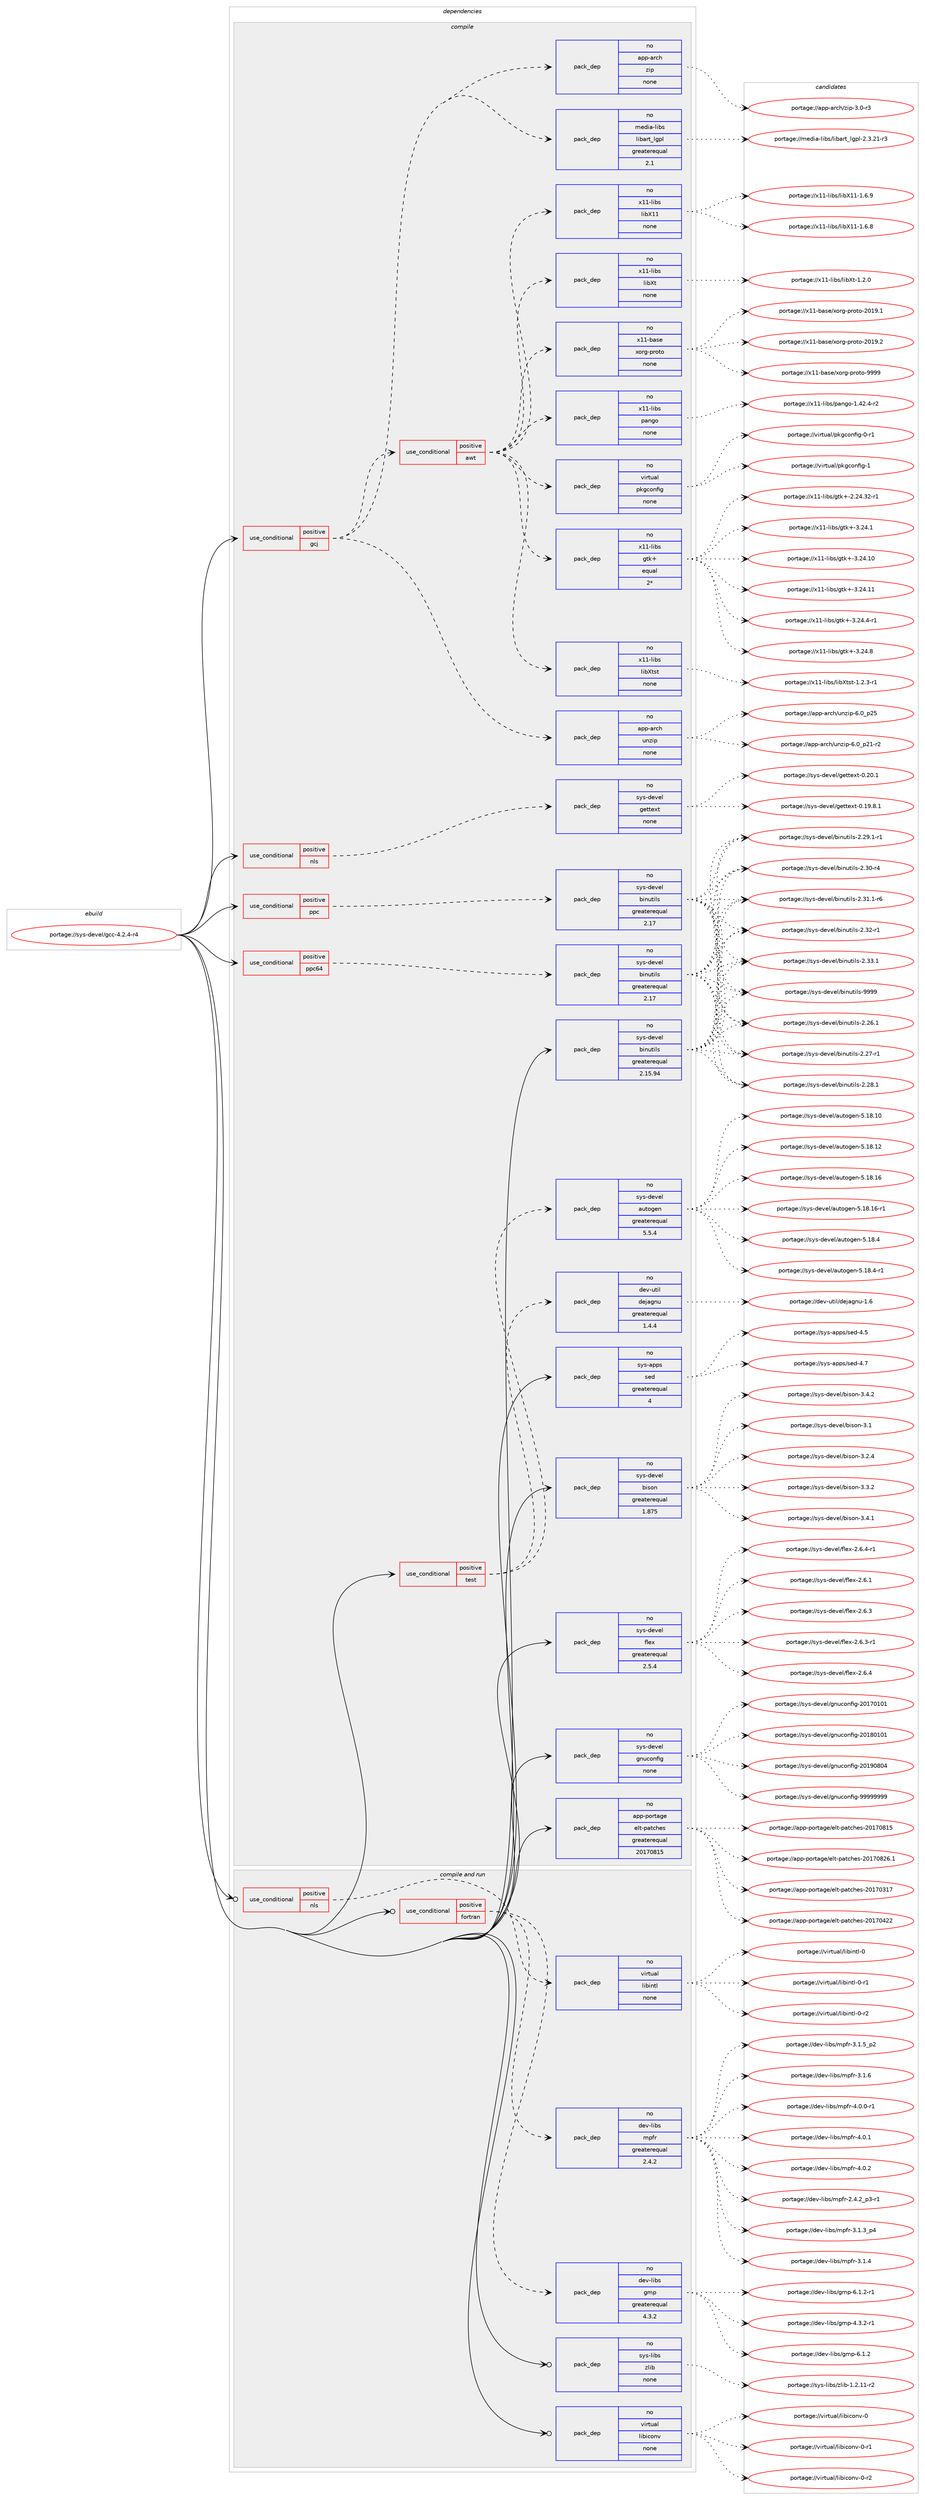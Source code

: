digraph prolog {

# *************
# Graph options
# *************

newrank=true;
concentrate=true;
compound=true;
graph [rankdir=LR,fontname=Helvetica,fontsize=10,ranksep=1.5];#, ranksep=2.5, nodesep=0.2];
edge  [arrowhead=vee];
node  [fontname=Helvetica,fontsize=10];

# **********
# The ebuild
# **********

subgraph cluster_leftcol {
color=gray;
rank=same;
label=<<i>ebuild</i>>;
id [label="portage://sys-devel/gcc-4.2.4-r4", color=red, width=4, href="../sys-devel/gcc-4.2.4-r4.svg"];
}

# ****************
# The dependencies
# ****************

subgraph cluster_midcol {
color=gray;
label=<<i>dependencies</i>>;
subgraph cluster_compile {
fillcolor="#eeeeee";
style=filled;
label=<<i>compile</i>>;
subgraph cond102321 {
dependency422430 [label=<<TABLE BORDER="0" CELLBORDER="1" CELLSPACING="0" CELLPADDING="4"><TR><TD ROWSPAN="3" CELLPADDING="10">use_conditional</TD></TR><TR><TD>positive</TD></TR><TR><TD>gcj</TD></TR></TABLE>>, shape=none, color=red];
subgraph cond102322 {
dependency422431 [label=<<TABLE BORDER="0" CELLBORDER="1" CELLSPACING="0" CELLPADDING="4"><TR><TD ROWSPAN="3" CELLPADDING="10">use_conditional</TD></TR><TR><TD>positive</TD></TR><TR><TD>awt</TD></TR></TABLE>>, shape=none, color=red];
subgraph pack313059 {
dependency422432 [label=<<TABLE BORDER="0" CELLBORDER="1" CELLSPACING="0" CELLPADDING="4" WIDTH="220"><TR><TD ROWSPAN="6" CELLPADDING="30">pack_dep</TD></TR><TR><TD WIDTH="110">no</TD></TR><TR><TD>x11-base</TD></TR><TR><TD>xorg-proto</TD></TR><TR><TD>none</TD></TR><TR><TD></TD></TR></TABLE>>, shape=none, color=blue];
}
dependency422431:e -> dependency422432:w [weight=20,style="dashed",arrowhead="vee"];
subgraph pack313060 {
dependency422433 [label=<<TABLE BORDER="0" CELLBORDER="1" CELLSPACING="0" CELLPADDING="4" WIDTH="220"><TR><TD ROWSPAN="6" CELLPADDING="30">pack_dep</TD></TR><TR><TD WIDTH="110">no</TD></TR><TR><TD>x11-libs</TD></TR><TR><TD>libXt</TD></TR><TR><TD>none</TD></TR><TR><TD></TD></TR></TABLE>>, shape=none, color=blue];
}
dependency422431:e -> dependency422433:w [weight=20,style="dashed",arrowhead="vee"];
subgraph pack313061 {
dependency422434 [label=<<TABLE BORDER="0" CELLBORDER="1" CELLSPACING="0" CELLPADDING="4" WIDTH="220"><TR><TD ROWSPAN="6" CELLPADDING="30">pack_dep</TD></TR><TR><TD WIDTH="110">no</TD></TR><TR><TD>x11-libs</TD></TR><TR><TD>libX11</TD></TR><TR><TD>none</TD></TR><TR><TD></TD></TR></TABLE>>, shape=none, color=blue];
}
dependency422431:e -> dependency422434:w [weight=20,style="dashed",arrowhead="vee"];
subgraph pack313062 {
dependency422435 [label=<<TABLE BORDER="0" CELLBORDER="1" CELLSPACING="0" CELLPADDING="4" WIDTH="220"><TR><TD ROWSPAN="6" CELLPADDING="30">pack_dep</TD></TR><TR><TD WIDTH="110">no</TD></TR><TR><TD>x11-libs</TD></TR><TR><TD>libXtst</TD></TR><TR><TD>none</TD></TR><TR><TD></TD></TR></TABLE>>, shape=none, color=blue];
}
dependency422431:e -> dependency422435:w [weight=20,style="dashed",arrowhead="vee"];
subgraph pack313063 {
dependency422436 [label=<<TABLE BORDER="0" CELLBORDER="1" CELLSPACING="0" CELLPADDING="4" WIDTH="220"><TR><TD ROWSPAN="6" CELLPADDING="30">pack_dep</TD></TR><TR><TD WIDTH="110">no</TD></TR><TR><TD>x11-libs</TD></TR><TR><TD>gtk+</TD></TR><TR><TD>equal</TD></TR><TR><TD>2*</TD></TR></TABLE>>, shape=none, color=blue];
}
dependency422431:e -> dependency422436:w [weight=20,style="dashed",arrowhead="vee"];
subgraph pack313064 {
dependency422437 [label=<<TABLE BORDER="0" CELLBORDER="1" CELLSPACING="0" CELLPADDING="4" WIDTH="220"><TR><TD ROWSPAN="6" CELLPADDING="30">pack_dep</TD></TR><TR><TD WIDTH="110">no</TD></TR><TR><TD>virtual</TD></TR><TR><TD>pkgconfig</TD></TR><TR><TD>none</TD></TR><TR><TD></TD></TR></TABLE>>, shape=none, color=blue];
}
dependency422431:e -> dependency422437:w [weight=20,style="dashed",arrowhead="vee"];
subgraph pack313065 {
dependency422438 [label=<<TABLE BORDER="0" CELLBORDER="1" CELLSPACING="0" CELLPADDING="4" WIDTH="220"><TR><TD ROWSPAN="6" CELLPADDING="30">pack_dep</TD></TR><TR><TD WIDTH="110">no</TD></TR><TR><TD>x11-libs</TD></TR><TR><TD>pango</TD></TR><TR><TD>none</TD></TR><TR><TD></TD></TR></TABLE>>, shape=none, color=blue];
}
dependency422431:e -> dependency422438:w [weight=20,style="dashed",arrowhead="vee"];
}
dependency422430:e -> dependency422431:w [weight=20,style="dashed",arrowhead="vee"];
subgraph pack313066 {
dependency422439 [label=<<TABLE BORDER="0" CELLBORDER="1" CELLSPACING="0" CELLPADDING="4" WIDTH="220"><TR><TD ROWSPAN="6" CELLPADDING="30">pack_dep</TD></TR><TR><TD WIDTH="110">no</TD></TR><TR><TD>media-libs</TD></TR><TR><TD>libart_lgpl</TD></TR><TR><TD>greaterequal</TD></TR><TR><TD>2.1</TD></TR></TABLE>>, shape=none, color=blue];
}
dependency422430:e -> dependency422439:w [weight=20,style="dashed",arrowhead="vee"];
subgraph pack313067 {
dependency422440 [label=<<TABLE BORDER="0" CELLBORDER="1" CELLSPACING="0" CELLPADDING="4" WIDTH="220"><TR><TD ROWSPAN="6" CELLPADDING="30">pack_dep</TD></TR><TR><TD WIDTH="110">no</TD></TR><TR><TD>app-arch</TD></TR><TR><TD>zip</TD></TR><TR><TD>none</TD></TR><TR><TD></TD></TR></TABLE>>, shape=none, color=blue];
}
dependency422430:e -> dependency422440:w [weight=20,style="dashed",arrowhead="vee"];
subgraph pack313068 {
dependency422441 [label=<<TABLE BORDER="0" CELLBORDER="1" CELLSPACING="0" CELLPADDING="4" WIDTH="220"><TR><TD ROWSPAN="6" CELLPADDING="30">pack_dep</TD></TR><TR><TD WIDTH="110">no</TD></TR><TR><TD>app-arch</TD></TR><TR><TD>unzip</TD></TR><TR><TD>none</TD></TR><TR><TD></TD></TR></TABLE>>, shape=none, color=blue];
}
dependency422430:e -> dependency422441:w [weight=20,style="dashed",arrowhead="vee"];
}
id:e -> dependency422430:w [weight=20,style="solid",arrowhead="vee"];
subgraph cond102323 {
dependency422442 [label=<<TABLE BORDER="0" CELLBORDER="1" CELLSPACING="0" CELLPADDING="4"><TR><TD ROWSPAN="3" CELLPADDING="10">use_conditional</TD></TR><TR><TD>positive</TD></TR><TR><TD>nls</TD></TR></TABLE>>, shape=none, color=red];
subgraph pack313069 {
dependency422443 [label=<<TABLE BORDER="0" CELLBORDER="1" CELLSPACING="0" CELLPADDING="4" WIDTH="220"><TR><TD ROWSPAN="6" CELLPADDING="30">pack_dep</TD></TR><TR><TD WIDTH="110">no</TD></TR><TR><TD>sys-devel</TD></TR><TR><TD>gettext</TD></TR><TR><TD>none</TD></TR><TR><TD></TD></TR></TABLE>>, shape=none, color=blue];
}
dependency422442:e -> dependency422443:w [weight=20,style="dashed",arrowhead="vee"];
}
id:e -> dependency422442:w [weight=20,style="solid",arrowhead="vee"];
subgraph cond102324 {
dependency422444 [label=<<TABLE BORDER="0" CELLBORDER="1" CELLSPACING="0" CELLPADDING="4"><TR><TD ROWSPAN="3" CELLPADDING="10">use_conditional</TD></TR><TR><TD>positive</TD></TR><TR><TD>ppc</TD></TR></TABLE>>, shape=none, color=red];
subgraph pack313070 {
dependency422445 [label=<<TABLE BORDER="0" CELLBORDER="1" CELLSPACING="0" CELLPADDING="4" WIDTH="220"><TR><TD ROWSPAN="6" CELLPADDING="30">pack_dep</TD></TR><TR><TD WIDTH="110">no</TD></TR><TR><TD>sys-devel</TD></TR><TR><TD>binutils</TD></TR><TR><TD>greaterequal</TD></TR><TR><TD>2.17</TD></TR></TABLE>>, shape=none, color=blue];
}
dependency422444:e -> dependency422445:w [weight=20,style="dashed",arrowhead="vee"];
}
id:e -> dependency422444:w [weight=20,style="solid",arrowhead="vee"];
subgraph cond102325 {
dependency422446 [label=<<TABLE BORDER="0" CELLBORDER="1" CELLSPACING="0" CELLPADDING="4"><TR><TD ROWSPAN="3" CELLPADDING="10">use_conditional</TD></TR><TR><TD>positive</TD></TR><TR><TD>ppc64</TD></TR></TABLE>>, shape=none, color=red];
subgraph pack313071 {
dependency422447 [label=<<TABLE BORDER="0" CELLBORDER="1" CELLSPACING="0" CELLPADDING="4" WIDTH="220"><TR><TD ROWSPAN="6" CELLPADDING="30">pack_dep</TD></TR><TR><TD WIDTH="110">no</TD></TR><TR><TD>sys-devel</TD></TR><TR><TD>binutils</TD></TR><TR><TD>greaterequal</TD></TR><TR><TD>2.17</TD></TR></TABLE>>, shape=none, color=blue];
}
dependency422446:e -> dependency422447:w [weight=20,style="dashed",arrowhead="vee"];
}
id:e -> dependency422446:w [weight=20,style="solid",arrowhead="vee"];
subgraph cond102326 {
dependency422448 [label=<<TABLE BORDER="0" CELLBORDER="1" CELLSPACING="0" CELLPADDING="4"><TR><TD ROWSPAN="3" CELLPADDING="10">use_conditional</TD></TR><TR><TD>positive</TD></TR><TR><TD>test</TD></TR></TABLE>>, shape=none, color=red];
subgraph pack313072 {
dependency422449 [label=<<TABLE BORDER="0" CELLBORDER="1" CELLSPACING="0" CELLPADDING="4" WIDTH="220"><TR><TD ROWSPAN="6" CELLPADDING="30">pack_dep</TD></TR><TR><TD WIDTH="110">no</TD></TR><TR><TD>dev-util</TD></TR><TR><TD>dejagnu</TD></TR><TR><TD>greaterequal</TD></TR><TR><TD>1.4.4</TD></TR></TABLE>>, shape=none, color=blue];
}
dependency422448:e -> dependency422449:w [weight=20,style="dashed",arrowhead="vee"];
subgraph pack313073 {
dependency422450 [label=<<TABLE BORDER="0" CELLBORDER="1" CELLSPACING="0" CELLPADDING="4" WIDTH="220"><TR><TD ROWSPAN="6" CELLPADDING="30">pack_dep</TD></TR><TR><TD WIDTH="110">no</TD></TR><TR><TD>sys-devel</TD></TR><TR><TD>autogen</TD></TR><TR><TD>greaterequal</TD></TR><TR><TD>5.5.4</TD></TR></TABLE>>, shape=none, color=blue];
}
dependency422448:e -> dependency422450:w [weight=20,style="dashed",arrowhead="vee"];
}
id:e -> dependency422448:w [weight=20,style="solid",arrowhead="vee"];
subgraph pack313074 {
dependency422451 [label=<<TABLE BORDER="0" CELLBORDER="1" CELLSPACING="0" CELLPADDING="4" WIDTH="220"><TR><TD ROWSPAN="6" CELLPADDING="30">pack_dep</TD></TR><TR><TD WIDTH="110">no</TD></TR><TR><TD>app-portage</TD></TR><TR><TD>elt-patches</TD></TR><TR><TD>greaterequal</TD></TR><TR><TD>20170815</TD></TR></TABLE>>, shape=none, color=blue];
}
id:e -> dependency422451:w [weight=20,style="solid",arrowhead="vee"];
subgraph pack313075 {
dependency422452 [label=<<TABLE BORDER="0" CELLBORDER="1" CELLSPACING="0" CELLPADDING="4" WIDTH="220"><TR><TD ROWSPAN="6" CELLPADDING="30">pack_dep</TD></TR><TR><TD WIDTH="110">no</TD></TR><TR><TD>sys-apps</TD></TR><TR><TD>sed</TD></TR><TR><TD>greaterequal</TD></TR><TR><TD>4</TD></TR></TABLE>>, shape=none, color=blue];
}
id:e -> dependency422452:w [weight=20,style="solid",arrowhead="vee"];
subgraph pack313076 {
dependency422453 [label=<<TABLE BORDER="0" CELLBORDER="1" CELLSPACING="0" CELLPADDING="4" WIDTH="220"><TR><TD ROWSPAN="6" CELLPADDING="30">pack_dep</TD></TR><TR><TD WIDTH="110">no</TD></TR><TR><TD>sys-devel</TD></TR><TR><TD>binutils</TD></TR><TR><TD>greaterequal</TD></TR><TR><TD>2.15.94</TD></TR></TABLE>>, shape=none, color=blue];
}
id:e -> dependency422453:w [weight=20,style="solid",arrowhead="vee"];
subgraph pack313077 {
dependency422454 [label=<<TABLE BORDER="0" CELLBORDER="1" CELLSPACING="0" CELLPADDING="4" WIDTH="220"><TR><TD ROWSPAN="6" CELLPADDING="30">pack_dep</TD></TR><TR><TD WIDTH="110">no</TD></TR><TR><TD>sys-devel</TD></TR><TR><TD>bison</TD></TR><TR><TD>greaterequal</TD></TR><TR><TD>1.875</TD></TR></TABLE>>, shape=none, color=blue];
}
id:e -> dependency422454:w [weight=20,style="solid",arrowhead="vee"];
subgraph pack313078 {
dependency422455 [label=<<TABLE BORDER="0" CELLBORDER="1" CELLSPACING="0" CELLPADDING="4" WIDTH="220"><TR><TD ROWSPAN="6" CELLPADDING="30">pack_dep</TD></TR><TR><TD WIDTH="110">no</TD></TR><TR><TD>sys-devel</TD></TR><TR><TD>flex</TD></TR><TR><TD>greaterequal</TD></TR><TR><TD>2.5.4</TD></TR></TABLE>>, shape=none, color=blue];
}
id:e -> dependency422455:w [weight=20,style="solid",arrowhead="vee"];
subgraph pack313079 {
dependency422456 [label=<<TABLE BORDER="0" CELLBORDER="1" CELLSPACING="0" CELLPADDING="4" WIDTH="220"><TR><TD ROWSPAN="6" CELLPADDING="30">pack_dep</TD></TR><TR><TD WIDTH="110">no</TD></TR><TR><TD>sys-devel</TD></TR><TR><TD>gnuconfig</TD></TR><TR><TD>none</TD></TR><TR><TD></TD></TR></TABLE>>, shape=none, color=blue];
}
id:e -> dependency422456:w [weight=20,style="solid",arrowhead="vee"];
}
subgraph cluster_compileandrun {
fillcolor="#eeeeee";
style=filled;
label=<<i>compile and run</i>>;
subgraph cond102327 {
dependency422457 [label=<<TABLE BORDER="0" CELLBORDER="1" CELLSPACING="0" CELLPADDING="4"><TR><TD ROWSPAN="3" CELLPADDING="10">use_conditional</TD></TR><TR><TD>positive</TD></TR><TR><TD>fortran</TD></TR></TABLE>>, shape=none, color=red];
subgraph pack313080 {
dependency422458 [label=<<TABLE BORDER="0" CELLBORDER="1" CELLSPACING="0" CELLPADDING="4" WIDTH="220"><TR><TD ROWSPAN="6" CELLPADDING="30">pack_dep</TD></TR><TR><TD WIDTH="110">no</TD></TR><TR><TD>dev-libs</TD></TR><TR><TD>gmp</TD></TR><TR><TD>greaterequal</TD></TR><TR><TD>4.3.2</TD></TR></TABLE>>, shape=none, color=blue];
}
dependency422457:e -> dependency422458:w [weight=20,style="dashed",arrowhead="vee"];
subgraph pack313081 {
dependency422459 [label=<<TABLE BORDER="0" CELLBORDER="1" CELLSPACING="0" CELLPADDING="4" WIDTH="220"><TR><TD ROWSPAN="6" CELLPADDING="30">pack_dep</TD></TR><TR><TD WIDTH="110">no</TD></TR><TR><TD>dev-libs</TD></TR><TR><TD>mpfr</TD></TR><TR><TD>greaterequal</TD></TR><TR><TD>2.4.2</TD></TR></TABLE>>, shape=none, color=blue];
}
dependency422457:e -> dependency422459:w [weight=20,style="dashed",arrowhead="vee"];
}
id:e -> dependency422457:w [weight=20,style="solid",arrowhead="odotvee"];
subgraph cond102328 {
dependency422460 [label=<<TABLE BORDER="0" CELLBORDER="1" CELLSPACING="0" CELLPADDING="4"><TR><TD ROWSPAN="3" CELLPADDING="10">use_conditional</TD></TR><TR><TD>positive</TD></TR><TR><TD>nls</TD></TR></TABLE>>, shape=none, color=red];
subgraph pack313082 {
dependency422461 [label=<<TABLE BORDER="0" CELLBORDER="1" CELLSPACING="0" CELLPADDING="4" WIDTH="220"><TR><TD ROWSPAN="6" CELLPADDING="30">pack_dep</TD></TR><TR><TD WIDTH="110">no</TD></TR><TR><TD>virtual</TD></TR><TR><TD>libintl</TD></TR><TR><TD>none</TD></TR><TR><TD></TD></TR></TABLE>>, shape=none, color=blue];
}
dependency422460:e -> dependency422461:w [weight=20,style="dashed",arrowhead="vee"];
}
id:e -> dependency422460:w [weight=20,style="solid",arrowhead="odotvee"];
subgraph pack313083 {
dependency422462 [label=<<TABLE BORDER="0" CELLBORDER="1" CELLSPACING="0" CELLPADDING="4" WIDTH="220"><TR><TD ROWSPAN="6" CELLPADDING="30">pack_dep</TD></TR><TR><TD WIDTH="110">no</TD></TR><TR><TD>sys-libs</TD></TR><TR><TD>zlib</TD></TR><TR><TD>none</TD></TR><TR><TD></TD></TR></TABLE>>, shape=none, color=blue];
}
id:e -> dependency422462:w [weight=20,style="solid",arrowhead="odotvee"];
subgraph pack313084 {
dependency422463 [label=<<TABLE BORDER="0" CELLBORDER="1" CELLSPACING="0" CELLPADDING="4" WIDTH="220"><TR><TD ROWSPAN="6" CELLPADDING="30">pack_dep</TD></TR><TR><TD WIDTH="110">no</TD></TR><TR><TD>virtual</TD></TR><TR><TD>libiconv</TD></TR><TR><TD>none</TD></TR><TR><TD></TD></TR></TABLE>>, shape=none, color=blue];
}
id:e -> dependency422463:w [weight=20,style="solid",arrowhead="odotvee"];
}
subgraph cluster_run {
fillcolor="#eeeeee";
style=filled;
label=<<i>run</i>>;
}
}

# **************
# The candidates
# **************

subgraph cluster_choices {
rank=same;
color=gray;
label=<<i>candidates</i>>;

subgraph choice313059 {
color=black;
nodesep=1;
choiceportage1204949459897115101471201111141034511211411111611145504849574649 [label="portage://x11-base/xorg-proto-2019.1", color=red, width=4,href="../x11-base/xorg-proto-2019.1.svg"];
choiceportage1204949459897115101471201111141034511211411111611145504849574650 [label="portage://x11-base/xorg-proto-2019.2", color=red, width=4,href="../x11-base/xorg-proto-2019.2.svg"];
choiceportage120494945989711510147120111114103451121141111161114557575757 [label="portage://x11-base/xorg-proto-9999", color=red, width=4,href="../x11-base/xorg-proto-9999.svg"];
dependency422432:e -> choiceportage1204949459897115101471201111141034511211411111611145504849574649:w [style=dotted,weight="100"];
dependency422432:e -> choiceportage1204949459897115101471201111141034511211411111611145504849574650:w [style=dotted,weight="100"];
dependency422432:e -> choiceportage120494945989711510147120111114103451121141111161114557575757:w [style=dotted,weight="100"];
}
subgraph choice313060 {
color=black;
nodesep=1;
choiceportage12049494510810598115471081059888116454946504648 [label="portage://x11-libs/libXt-1.2.0", color=red, width=4,href="../x11-libs/libXt-1.2.0.svg"];
dependency422433:e -> choiceportage12049494510810598115471081059888116454946504648:w [style=dotted,weight="100"];
}
subgraph choice313061 {
color=black;
nodesep=1;
choiceportage120494945108105981154710810598884949454946544656 [label="portage://x11-libs/libX11-1.6.8", color=red, width=4,href="../x11-libs/libX11-1.6.8.svg"];
choiceportage120494945108105981154710810598884949454946544657 [label="portage://x11-libs/libX11-1.6.9", color=red, width=4,href="../x11-libs/libX11-1.6.9.svg"];
dependency422434:e -> choiceportage120494945108105981154710810598884949454946544656:w [style=dotted,weight="100"];
dependency422434:e -> choiceportage120494945108105981154710810598884949454946544657:w [style=dotted,weight="100"];
}
subgraph choice313062 {
color=black;
nodesep=1;
choiceportage120494945108105981154710810598881161151164549465046514511449 [label="portage://x11-libs/libXtst-1.2.3-r1", color=red, width=4,href="../x11-libs/libXtst-1.2.3-r1.svg"];
dependency422435:e -> choiceportage120494945108105981154710810598881161151164549465046514511449:w [style=dotted,weight="100"];
}
subgraph choice313063 {
color=black;
nodesep=1;
choiceportage12049494510810598115471031161074345504650524651504511449 [label="portage://x11-libs/gtk+-2.24.32-r1", color=red, width=4,href="../x11-libs/gtk+-2.24.32-r1.svg"];
choiceportage12049494510810598115471031161074345514650524649 [label="portage://x11-libs/gtk+-3.24.1", color=red, width=4,href="../x11-libs/gtk+-3.24.1.svg"];
choiceportage1204949451081059811547103116107434551465052464948 [label="portage://x11-libs/gtk+-3.24.10", color=red, width=4,href="../x11-libs/gtk+-3.24.10.svg"];
choiceportage1204949451081059811547103116107434551465052464949 [label="portage://x11-libs/gtk+-3.24.11", color=red, width=4,href="../x11-libs/gtk+-3.24.11.svg"];
choiceportage120494945108105981154710311610743455146505246524511449 [label="portage://x11-libs/gtk+-3.24.4-r1", color=red, width=4,href="../x11-libs/gtk+-3.24.4-r1.svg"];
choiceportage12049494510810598115471031161074345514650524656 [label="portage://x11-libs/gtk+-3.24.8", color=red, width=4,href="../x11-libs/gtk+-3.24.8.svg"];
dependency422436:e -> choiceportage12049494510810598115471031161074345504650524651504511449:w [style=dotted,weight="100"];
dependency422436:e -> choiceportage12049494510810598115471031161074345514650524649:w [style=dotted,weight="100"];
dependency422436:e -> choiceportage1204949451081059811547103116107434551465052464948:w [style=dotted,weight="100"];
dependency422436:e -> choiceportage1204949451081059811547103116107434551465052464949:w [style=dotted,weight="100"];
dependency422436:e -> choiceportage120494945108105981154710311610743455146505246524511449:w [style=dotted,weight="100"];
dependency422436:e -> choiceportage12049494510810598115471031161074345514650524656:w [style=dotted,weight="100"];
}
subgraph choice313064 {
color=black;
nodesep=1;
choiceportage11810511411611797108471121071039911111010210510345484511449 [label="portage://virtual/pkgconfig-0-r1", color=red, width=4,href="../virtual/pkgconfig-0-r1.svg"];
choiceportage1181051141161179710847112107103991111101021051034549 [label="portage://virtual/pkgconfig-1", color=red, width=4,href="../virtual/pkgconfig-1.svg"];
dependency422437:e -> choiceportage11810511411611797108471121071039911111010210510345484511449:w [style=dotted,weight="100"];
dependency422437:e -> choiceportage1181051141161179710847112107103991111101021051034549:w [style=dotted,weight="100"];
}
subgraph choice313065 {
color=black;
nodesep=1;
choiceportage120494945108105981154711297110103111454946525046524511450 [label="portage://x11-libs/pango-1.42.4-r2", color=red, width=4,href="../x11-libs/pango-1.42.4-r2.svg"];
dependency422438:e -> choiceportage120494945108105981154711297110103111454946525046524511450:w [style=dotted,weight="100"];
}
subgraph choice313066 {
color=black;
nodesep=1;
choiceportage10910110010597451081059811547108105989711411695108103112108455046514650494511451 [label="portage://media-libs/libart_lgpl-2.3.21-r3", color=red, width=4,href="../media-libs/libart_lgpl-2.3.21-r3.svg"];
dependency422439:e -> choiceportage10910110010597451081059811547108105989711411695108103112108455046514650494511451:w [style=dotted,weight="100"];
}
subgraph choice313067 {
color=black;
nodesep=1;
choiceportage9711211245971149910447122105112455146484511451 [label="portage://app-arch/zip-3.0-r3", color=red, width=4,href="../app-arch/zip-3.0-r3.svg"];
dependency422440:e -> choiceportage9711211245971149910447122105112455146484511451:w [style=dotted,weight="100"];
}
subgraph choice313068 {
color=black;
nodesep=1;
choiceportage9711211245971149910447117110122105112455446489511250494511450 [label="portage://app-arch/unzip-6.0_p21-r2", color=red, width=4,href="../app-arch/unzip-6.0_p21-r2.svg"];
choiceportage971121124597114991044711711012210511245544648951125053 [label="portage://app-arch/unzip-6.0_p25", color=red, width=4,href="../app-arch/unzip-6.0_p25.svg"];
dependency422441:e -> choiceportage9711211245971149910447117110122105112455446489511250494511450:w [style=dotted,weight="100"];
dependency422441:e -> choiceportage971121124597114991044711711012210511245544648951125053:w [style=dotted,weight="100"];
}
subgraph choice313069 {
color=black;
nodesep=1;
choiceportage1151211154510010111810110847103101116116101120116454846495746564649 [label="portage://sys-devel/gettext-0.19.8.1", color=red, width=4,href="../sys-devel/gettext-0.19.8.1.svg"];
choiceportage115121115451001011181011084710310111611610112011645484650484649 [label="portage://sys-devel/gettext-0.20.1", color=red, width=4,href="../sys-devel/gettext-0.20.1.svg"];
dependency422443:e -> choiceportage1151211154510010111810110847103101116116101120116454846495746564649:w [style=dotted,weight="100"];
dependency422443:e -> choiceportage115121115451001011181011084710310111611610112011645484650484649:w [style=dotted,weight="100"];
}
subgraph choice313070 {
color=black;
nodesep=1;
choiceportage11512111545100101118101108479810511011711610510811545504650544649 [label="portage://sys-devel/binutils-2.26.1", color=red, width=4,href="../sys-devel/binutils-2.26.1.svg"];
choiceportage11512111545100101118101108479810511011711610510811545504650554511449 [label="portage://sys-devel/binutils-2.27-r1", color=red, width=4,href="../sys-devel/binutils-2.27-r1.svg"];
choiceportage11512111545100101118101108479810511011711610510811545504650564649 [label="portage://sys-devel/binutils-2.28.1", color=red, width=4,href="../sys-devel/binutils-2.28.1.svg"];
choiceportage115121115451001011181011084798105110117116105108115455046505746494511449 [label="portage://sys-devel/binutils-2.29.1-r1", color=red, width=4,href="../sys-devel/binutils-2.29.1-r1.svg"];
choiceportage11512111545100101118101108479810511011711610510811545504651484511452 [label="portage://sys-devel/binutils-2.30-r4", color=red, width=4,href="../sys-devel/binutils-2.30-r4.svg"];
choiceportage115121115451001011181011084798105110117116105108115455046514946494511454 [label="portage://sys-devel/binutils-2.31.1-r6", color=red, width=4,href="../sys-devel/binutils-2.31.1-r6.svg"];
choiceportage11512111545100101118101108479810511011711610510811545504651504511449 [label="portage://sys-devel/binutils-2.32-r1", color=red, width=4,href="../sys-devel/binutils-2.32-r1.svg"];
choiceportage11512111545100101118101108479810511011711610510811545504651514649 [label="portage://sys-devel/binutils-2.33.1", color=red, width=4,href="../sys-devel/binutils-2.33.1.svg"];
choiceportage1151211154510010111810110847981051101171161051081154557575757 [label="portage://sys-devel/binutils-9999", color=red, width=4,href="../sys-devel/binutils-9999.svg"];
dependency422445:e -> choiceportage11512111545100101118101108479810511011711610510811545504650544649:w [style=dotted,weight="100"];
dependency422445:e -> choiceportage11512111545100101118101108479810511011711610510811545504650554511449:w [style=dotted,weight="100"];
dependency422445:e -> choiceportage11512111545100101118101108479810511011711610510811545504650564649:w [style=dotted,weight="100"];
dependency422445:e -> choiceportage115121115451001011181011084798105110117116105108115455046505746494511449:w [style=dotted,weight="100"];
dependency422445:e -> choiceportage11512111545100101118101108479810511011711610510811545504651484511452:w [style=dotted,weight="100"];
dependency422445:e -> choiceportage115121115451001011181011084798105110117116105108115455046514946494511454:w [style=dotted,weight="100"];
dependency422445:e -> choiceportage11512111545100101118101108479810511011711610510811545504651504511449:w [style=dotted,weight="100"];
dependency422445:e -> choiceportage11512111545100101118101108479810511011711610510811545504651514649:w [style=dotted,weight="100"];
dependency422445:e -> choiceportage1151211154510010111810110847981051101171161051081154557575757:w [style=dotted,weight="100"];
}
subgraph choice313071 {
color=black;
nodesep=1;
choiceportage11512111545100101118101108479810511011711610510811545504650544649 [label="portage://sys-devel/binutils-2.26.1", color=red, width=4,href="../sys-devel/binutils-2.26.1.svg"];
choiceportage11512111545100101118101108479810511011711610510811545504650554511449 [label="portage://sys-devel/binutils-2.27-r1", color=red, width=4,href="../sys-devel/binutils-2.27-r1.svg"];
choiceportage11512111545100101118101108479810511011711610510811545504650564649 [label="portage://sys-devel/binutils-2.28.1", color=red, width=4,href="../sys-devel/binutils-2.28.1.svg"];
choiceportage115121115451001011181011084798105110117116105108115455046505746494511449 [label="portage://sys-devel/binutils-2.29.1-r1", color=red, width=4,href="../sys-devel/binutils-2.29.1-r1.svg"];
choiceportage11512111545100101118101108479810511011711610510811545504651484511452 [label="portage://sys-devel/binutils-2.30-r4", color=red, width=4,href="../sys-devel/binutils-2.30-r4.svg"];
choiceportage115121115451001011181011084798105110117116105108115455046514946494511454 [label="portage://sys-devel/binutils-2.31.1-r6", color=red, width=4,href="../sys-devel/binutils-2.31.1-r6.svg"];
choiceportage11512111545100101118101108479810511011711610510811545504651504511449 [label="portage://sys-devel/binutils-2.32-r1", color=red, width=4,href="../sys-devel/binutils-2.32-r1.svg"];
choiceportage11512111545100101118101108479810511011711610510811545504651514649 [label="portage://sys-devel/binutils-2.33.1", color=red, width=4,href="../sys-devel/binutils-2.33.1.svg"];
choiceportage1151211154510010111810110847981051101171161051081154557575757 [label="portage://sys-devel/binutils-9999", color=red, width=4,href="../sys-devel/binutils-9999.svg"];
dependency422447:e -> choiceportage11512111545100101118101108479810511011711610510811545504650544649:w [style=dotted,weight="100"];
dependency422447:e -> choiceportage11512111545100101118101108479810511011711610510811545504650554511449:w [style=dotted,weight="100"];
dependency422447:e -> choiceportage11512111545100101118101108479810511011711610510811545504650564649:w [style=dotted,weight="100"];
dependency422447:e -> choiceportage115121115451001011181011084798105110117116105108115455046505746494511449:w [style=dotted,weight="100"];
dependency422447:e -> choiceportage11512111545100101118101108479810511011711610510811545504651484511452:w [style=dotted,weight="100"];
dependency422447:e -> choiceportage115121115451001011181011084798105110117116105108115455046514946494511454:w [style=dotted,weight="100"];
dependency422447:e -> choiceportage11512111545100101118101108479810511011711610510811545504651504511449:w [style=dotted,weight="100"];
dependency422447:e -> choiceportage11512111545100101118101108479810511011711610510811545504651514649:w [style=dotted,weight="100"];
dependency422447:e -> choiceportage1151211154510010111810110847981051101171161051081154557575757:w [style=dotted,weight="100"];
}
subgraph choice313072 {
color=black;
nodesep=1;
choiceportage10010111845117116105108471001011069710311011745494654 [label="portage://dev-util/dejagnu-1.6", color=red, width=4,href="../dev-util/dejagnu-1.6.svg"];
dependency422449:e -> choiceportage10010111845117116105108471001011069710311011745494654:w [style=dotted,weight="100"];
}
subgraph choice313073 {
color=black;
nodesep=1;
choiceportage1151211154510010111810110847971171161111031011104553464956464948 [label="portage://sys-devel/autogen-5.18.10", color=red, width=4,href="../sys-devel/autogen-5.18.10.svg"];
choiceportage1151211154510010111810110847971171161111031011104553464956464950 [label="portage://sys-devel/autogen-5.18.12", color=red, width=4,href="../sys-devel/autogen-5.18.12.svg"];
choiceportage1151211154510010111810110847971171161111031011104553464956464954 [label="portage://sys-devel/autogen-5.18.16", color=red, width=4,href="../sys-devel/autogen-5.18.16.svg"];
choiceportage11512111545100101118101108479711711611110310111045534649564649544511449 [label="portage://sys-devel/autogen-5.18.16-r1", color=red, width=4,href="../sys-devel/autogen-5.18.16-r1.svg"];
choiceportage11512111545100101118101108479711711611110310111045534649564652 [label="portage://sys-devel/autogen-5.18.4", color=red, width=4,href="../sys-devel/autogen-5.18.4.svg"];
choiceportage115121115451001011181011084797117116111103101110455346495646524511449 [label="portage://sys-devel/autogen-5.18.4-r1", color=red, width=4,href="../sys-devel/autogen-5.18.4-r1.svg"];
dependency422450:e -> choiceportage1151211154510010111810110847971171161111031011104553464956464948:w [style=dotted,weight="100"];
dependency422450:e -> choiceportage1151211154510010111810110847971171161111031011104553464956464950:w [style=dotted,weight="100"];
dependency422450:e -> choiceportage1151211154510010111810110847971171161111031011104553464956464954:w [style=dotted,weight="100"];
dependency422450:e -> choiceportage11512111545100101118101108479711711611110310111045534649564649544511449:w [style=dotted,weight="100"];
dependency422450:e -> choiceportage11512111545100101118101108479711711611110310111045534649564652:w [style=dotted,weight="100"];
dependency422450:e -> choiceportage115121115451001011181011084797117116111103101110455346495646524511449:w [style=dotted,weight="100"];
}
subgraph choice313074 {
color=black;
nodesep=1;
choiceportage97112112451121111141169710310147101108116451129711699104101115455048495548514955 [label="portage://app-portage/elt-patches-20170317", color=red, width=4,href="../app-portage/elt-patches-20170317.svg"];
choiceportage97112112451121111141169710310147101108116451129711699104101115455048495548525050 [label="portage://app-portage/elt-patches-20170422", color=red, width=4,href="../app-portage/elt-patches-20170422.svg"];
choiceportage97112112451121111141169710310147101108116451129711699104101115455048495548564953 [label="portage://app-portage/elt-patches-20170815", color=red, width=4,href="../app-portage/elt-patches-20170815.svg"];
choiceportage971121124511211111411697103101471011081164511297116991041011154550484955485650544649 [label="portage://app-portage/elt-patches-20170826.1", color=red, width=4,href="../app-portage/elt-patches-20170826.1.svg"];
dependency422451:e -> choiceportage97112112451121111141169710310147101108116451129711699104101115455048495548514955:w [style=dotted,weight="100"];
dependency422451:e -> choiceportage97112112451121111141169710310147101108116451129711699104101115455048495548525050:w [style=dotted,weight="100"];
dependency422451:e -> choiceportage97112112451121111141169710310147101108116451129711699104101115455048495548564953:w [style=dotted,weight="100"];
dependency422451:e -> choiceportage971121124511211111411697103101471011081164511297116991041011154550484955485650544649:w [style=dotted,weight="100"];
}
subgraph choice313075 {
color=black;
nodesep=1;
choiceportage11512111545971121121154711510110045524653 [label="portage://sys-apps/sed-4.5", color=red, width=4,href="../sys-apps/sed-4.5.svg"];
choiceportage11512111545971121121154711510110045524655 [label="portage://sys-apps/sed-4.7", color=red, width=4,href="../sys-apps/sed-4.7.svg"];
dependency422452:e -> choiceportage11512111545971121121154711510110045524653:w [style=dotted,weight="100"];
dependency422452:e -> choiceportage11512111545971121121154711510110045524655:w [style=dotted,weight="100"];
}
subgraph choice313076 {
color=black;
nodesep=1;
choiceportage11512111545100101118101108479810511011711610510811545504650544649 [label="portage://sys-devel/binutils-2.26.1", color=red, width=4,href="../sys-devel/binutils-2.26.1.svg"];
choiceportage11512111545100101118101108479810511011711610510811545504650554511449 [label="portage://sys-devel/binutils-2.27-r1", color=red, width=4,href="../sys-devel/binutils-2.27-r1.svg"];
choiceportage11512111545100101118101108479810511011711610510811545504650564649 [label="portage://sys-devel/binutils-2.28.1", color=red, width=4,href="../sys-devel/binutils-2.28.1.svg"];
choiceportage115121115451001011181011084798105110117116105108115455046505746494511449 [label="portage://sys-devel/binutils-2.29.1-r1", color=red, width=4,href="../sys-devel/binutils-2.29.1-r1.svg"];
choiceportage11512111545100101118101108479810511011711610510811545504651484511452 [label="portage://sys-devel/binutils-2.30-r4", color=red, width=4,href="../sys-devel/binutils-2.30-r4.svg"];
choiceportage115121115451001011181011084798105110117116105108115455046514946494511454 [label="portage://sys-devel/binutils-2.31.1-r6", color=red, width=4,href="../sys-devel/binutils-2.31.1-r6.svg"];
choiceportage11512111545100101118101108479810511011711610510811545504651504511449 [label="portage://sys-devel/binutils-2.32-r1", color=red, width=4,href="../sys-devel/binutils-2.32-r1.svg"];
choiceportage11512111545100101118101108479810511011711610510811545504651514649 [label="portage://sys-devel/binutils-2.33.1", color=red, width=4,href="../sys-devel/binutils-2.33.1.svg"];
choiceportage1151211154510010111810110847981051101171161051081154557575757 [label="portage://sys-devel/binutils-9999", color=red, width=4,href="../sys-devel/binutils-9999.svg"];
dependency422453:e -> choiceportage11512111545100101118101108479810511011711610510811545504650544649:w [style=dotted,weight="100"];
dependency422453:e -> choiceportage11512111545100101118101108479810511011711610510811545504650554511449:w [style=dotted,weight="100"];
dependency422453:e -> choiceportage11512111545100101118101108479810511011711610510811545504650564649:w [style=dotted,weight="100"];
dependency422453:e -> choiceportage115121115451001011181011084798105110117116105108115455046505746494511449:w [style=dotted,weight="100"];
dependency422453:e -> choiceportage11512111545100101118101108479810511011711610510811545504651484511452:w [style=dotted,weight="100"];
dependency422453:e -> choiceportage115121115451001011181011084798105110117116105108115455046514946494511454:w [style=dotted,weight="100"];
dependency422453:e -> choiceportage11512111545100101118101108479810511011711610510811545504651504511449:w [style=dotted,weight="100"];
dependency422453:e -> choiceportage11512111545100101118101108479810511011711610510811545504651514649:w [style=dotted,weight="100"];
dependency422453:e -> choiceportage1151211154510010111810110847981051101171161051081154557575757:w [style=dotted,weight="100"];
}
subgraph choice313077 {
color=black;
nodesep=1;
choiceportage11512111545100101118101108479810511511111045514649 [label="portage://sys-devel/bison-3.1", color=red, width=4,href="../sys-devel/bison-3.1.svg"];
choiceportage115121115451001011181011084798105115111110455146504652 [label="portage://sys-devel/bison-3.2.4", color=red, width=4,href="../sys-devel/bison-3.2.4.svg"];
choiceportage115121115451001011181011084798105115111110455146514650 [label="portage://sys-devel/bison-3.3.2", color=red, width=4,href="../sys-devel/bison-3.3.2.svg"];
choiceportage115121115451001011181011084798105115111110455146524649 [label="portage://sys-devel/bison-3.4.1", color=red, width=4,href="../sys-devel/bison-3.4.1.svg"];
choiceportage115121115451001011181011084798105115111110455146524650 [label="portage://sys-devel/bison-3.4.2", color=red, width=4,href="../sys-devel/bison-3.4.2.svg"];
dependency422454:e -> choiceportage11512111545100101118101108479810511511111045514649:w [style=dotted,weight="100"];
dependency422454:e -> choiceportage115121115451001011181011084798105115111110455146504652:w [style=dotted,weight="100"];
dependency422454:e -> choiceportage115121115451001011181011084798105115111110455146514650:w [style=dotted,weight="100"];
dependency422454:e -> choiceportage115121115451001011181011084798105115111110455146524649:w [style=dotted,weight="100"];
dependency422454:e -> choiceportage115121115451001011181011084798105115111110455146524650:w [style=dotted,weight="100"];
}
subgraph choice313078 {
color=black;
nodesep=1;
choiceportage1151211154510010111810110847102108101120455046544649 [label="portage://sys-devel/flex-2.6.1", color=red, width=4,href="../sys-devel/flex-2.6.1.svg"];
choiceportage1151211154510010111810110847102108101120455046544651 [label="portage://sys-devel/flex-2.6.3", color=red, width=4,href="../sys-devel/flex-2.6.3.svg"];
choiceportage11512111545100101118101108471021081011204550465446514511449 [label="portage://sys-devel/flex-2.6.3-r1", color=red, width=4,href="../sys-devel/flex-2.6.3-r1.svg"];
choiceportage1151211154510010111810110847102108101120455046544652 [label="portage://sys-devel/flex-2.6.4", color=red, width=4,href="../sys-devel/flex-2.6.4.svg"];
choiceportage11512111545100101118101108471021081011204550465446524511449 [label="portage://sys-devel/flex-2.6.4-r1", color=red, width=4,href="../sys-devel/flex-2.6.4-r1.svg"];
dependency422455:e -> choiceportage1151211154510010111810110847102108101120455046544649:w [style=dotted,weight="100"];
dependency422455:e -> choiceportage1151211154510010111810110847102108101120455046544651:w [style=dotted,weight="100"];
dependency422455:e -> choiceportage11512111545100101118101108471021081011204550465446514511449:w [style=dotted,weight="100"];
dependency422455:e -> choiceportage1151211154510010111810110847102108101120455046544652:w [style=dotted,weight="100"];
dependency422455:e -> choiceportage11512111545100101118101108471021081011204550465446524511449:w [style=dotted,weight="100"];
}
subgraph choice313079 {
color=black;
nodesep=1;
choiceportage115121115451001011181011084710311011799111110102105103455048495548494849 [label="portage://sys-devel/gnuconfig-20170101", color=red, width=4,href="../sys-devel/gnuconfig-20170101.svg"];
choiceportage115121115451001011181011084710311011799111110102105103455048495648494849 [label="portage://sys-devel/gnuconfig-20180101", color=red, width=4,href="../sys-devel/gnuconfig-20180101.svg"];
choiceportage115121115451001011181011084710311011799111110102105103455048495748564852 [label="portage://sys-devel/gnuconfig-20190804", color=red, width=4,href="../sys-devel/gnuconfig-20190804.svg"];
choiceportage115121115451001011181011084710311011799111110102105103455757575757575757 [label="portage://sys-devel/gnuconfig-99999999", color=red, width=4,href="../sys-devel/gnuconfig-99999999.svg"];
dependency422456:e -> choiceportage115121115451001011181011084710311011799111110102105103455048495548494849:w [style=dotted,weight="100"];
dependency422456:e -> choiceportage115121115451001011181011084710311011799111110102105103455048495648494849:w [style=dotted,weight="100"];
dependency422456:e -> choiceportage115121115451001011181011084710311011799111110102105103455048495748564852:w [style=dotted,weight="100"];
dependency422456:e -> choiceportage115121115451001011181011084710311011799111110102105103455757575757575757:w [style=dotted,weight="100"];
}
subgraph choice313080 {
color=black;
nodesep=1;
choiceportage1001011184510810598115471031091124552465146504511449 [label="portage://dev-libs/gmp-4.3.2-r1", color=red, width=4,href="../dev-libs/gmp-4.3.2-r1.svg"];
choiceportage100101118451081059811547103109112455446494650 [label="portage://dev-libs/gmp-6.1.2", color=red, width=4,href="../dev-libs/gmp-6.1.2.svg"];
choiceportage1001011184510810598115471031091124554464946504511449 [label="portage://dev-libs/gmp-6.1.2-r1", color=red, width=4,href="../dev-libs/gmp-6.1.2-r1.svg"];
dependency422458:e -> choiceportage1001011184510810598115471031091124552465146504511449:w [style=dotted,weight="100"];
dependency422458:e -> choiceportage100101118451081059811547103109112455446494650:w [style=dotted,weight="100"];
dependency422458:e -> choiceportage1001011184510810598115471031091124554464946504511449:w [style=dotted,weight="100"];
}
subgraph choice313081 {
color=black;
nodesep=1;
choiceportage10010111845108105981154710911210211445504652465095112514511449 [label="portage://dev-libs/mpfr-2.4.2_p3-r1", color=red, width=4,href="../dev-libs/mpfr-2.4.2_p3-r1.svg"];
choiceportage1001011184510810598115471091121021144551464946519511252 [label="portage://dev-libs/mpfr-3.1.3_p4", color=red, width=4,href="../dev-libs/mpfr-3.1.3_p4.svg"];
choiceportage100101118451081059811547109112102114455146494652 [label="portage://dev-libs/mpfr-3.1.4", color=red, width=4,href="../dev-libs/mpfr-3.1.4.svg"];
choiceportage1001011184510810598115471091121021144551464946539511250 [label="portage://dev-libs/mpfr-3.1.5_p2", color=red, width=4,href="../dev-libs/mpfr-3.1.5_p2.svg"];
choiceportage100101118451081059811547109112102114455146494654 [label="portage://dev-libs/mpfr-3.1.6", color=red, width=4,href="../dev-libs/mpfr-3.1.6.svg"];
choiceportage1001011184510810598115471091121021144552464846484511449 [label="portage://dev-libs/mpfr-4.0.0-r1", color=red, width=4,href="../dev-libs/mpfr-4.0.0-r1.svg"];
choiceportage100101118451081059811547109112102114455246484649 [label="portage://dev-libs/mpfr-4.0.1", color=red, width=4,href="../dev-libs/mpfr-4.0.1.svg"];
choiceportage100101118451081059811547109112102114455246484650 [label="portage://dev-libs/mpfr-4.0.2", color=red, width=4,href="../dev-libs/mpfr-4.0.2.svg"];
dependency422459:e -> choiceportage10010111845108105981154710911210211445504652465095112514511449:w [style=dotted,weight="100"];
dependency422459:e -> choiceportage1001011184510810598115471091121021144551464946519511252:w [style=dotted,weight="100"];
dependency422459:e -> choiceportage100101118451081059811547109112102114455146494652:w [style=dotted,weight="100"];
dependency422459:e -> choiceportage1001011184510810598115471091121021144551464946539511250:w [style=dotted,weight="100"];
dependency422459:e -> choiceportage100101118451081059811547109112102114455146494654:w [style=dotted,weight="100"];
dependency422459:e -> choiceportage1001011184510810598115471091121021144552464846484511449:w [style=dotted,weight="100"];
dependency422459:e -> choiceportage100101118451081059811547109112102114455246484649:w [style=dotted,weight="100"];
dependency422459:e -> choiceportage100101118451081059811547109112102114455246484650:w [style=dotted,weight="100"];
}
subgraph choice313082 {
color=black;
nodesep=1;
choiceportage1181051141161179710847108105981051101161084548 [label="portage://virtual/libintl-0", color=red, width=4,href="../virtual/libintl-0.svg"];
choiceportage11810511411611797108471081059810511011610845484511449 [label="portage://virtual/libintl-0-r1", color=red, width=4,href="../virtual/libintl-0-r1.svg"];
choiceportage11810511411611797108471081059810511011610845484511450 [label="portage://virtual/libintl-0-r2", color=red, width=4,href="../virtual/libintl-0-r2.svg"];
dependency422461:e -> choiceportage1181051141161179710847108105981051101161084548:w [style=dotted,weight="100"];
dependency422461:e -> choiceportage11810511411611797108471081059810511011610845484511449:w [style=dotted,weight="100"];
dependency422461:e -> choiceportage11810511411611797108471081059810511011610845484511450:w [style=dotted,weight="100"];
}
subgraph choice313083 {
color=black;
nodesep=1;
choiceportage11512111545108105981154712210810598454946504649494511450 [label="portage://sys-libs/zlib-1.2.11-r2", color=red, width=4,href="../sys-libs/zlib-1.2.11-r2.svg"];
dependency422462:e -> choiceportage11512111545108105981154712210810598454946504649494511450:w [style=dotted,weight="100"];
}
subgraph choice313084 {
color=black;
nodesep=1;
choiceportage118105114116117971084710810598105991111101184548 [label="portage://virtual/libiconv-0", color=red, width=4,href="../virtual/libiconv-0.svg"];
choiceportage1181051141161179710847108105981059911111011845484511449 [label="portage://virtual/libiconv-0-r1", color=red, width=4,href="../virtual/libiconv-0-r1.svg"];
choiceportage1181051141161179710847108105981059911111011845484511450 [label="portage://virtual/libiconv-0-r2", color=red, width=4,href="../virtual/libiconv-0-r2.svg"];
dependency422463:e -> choiceportage118105114116117971084710810598105991111101184548:w [style=dotted,weight="100"];
dependency422463:e -> choiceportage1181051141161179710847108105981059911111011845484511449:w [style=dotted,weight="100"];
dependency422463:e -> choiceportage1181051141161179710847108105981059911111011845484511450:w [style=dotted,weight="100"];
}
}

}
